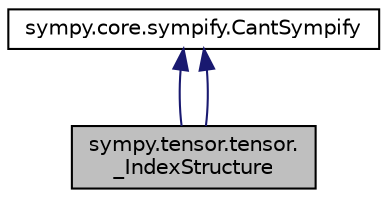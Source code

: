 digraph "sympy.tensor.tensor._IndexStructure"
{
 // LATEX_PDF_SIZE
  edge [fontname="Helvetica",fontsize="10",labelfontname="Helvetica",labelfontsize="10"];
  node [fontname="Helvetica",fontsize="10",shape=record];
  Node1 [label="sympy.tensor.tensor.\l_IndexStructure",height=0.2,width=0.4,color="black", fillcolor="grey75", style="filled", fontcolor="black",tooltip=" "];
  Node2 -> Node1 [dir="back",color="midnightblue",fontsize="10",style="solid",fontname="Helvetica"];
  Node2 [label="sympy.core.sympify.CantSympify",height=0.2,width=0.4,color="black", fillcolor="white", style="filled",URL="$classsympy_1_1core_1_1sympify_1_1CantSympify.html",tooltip=" "];
  Node2 -> Node1 [dir="back",color="midnightblue",fontsize="10",style="solid",fontname="Helvetica"];
}
